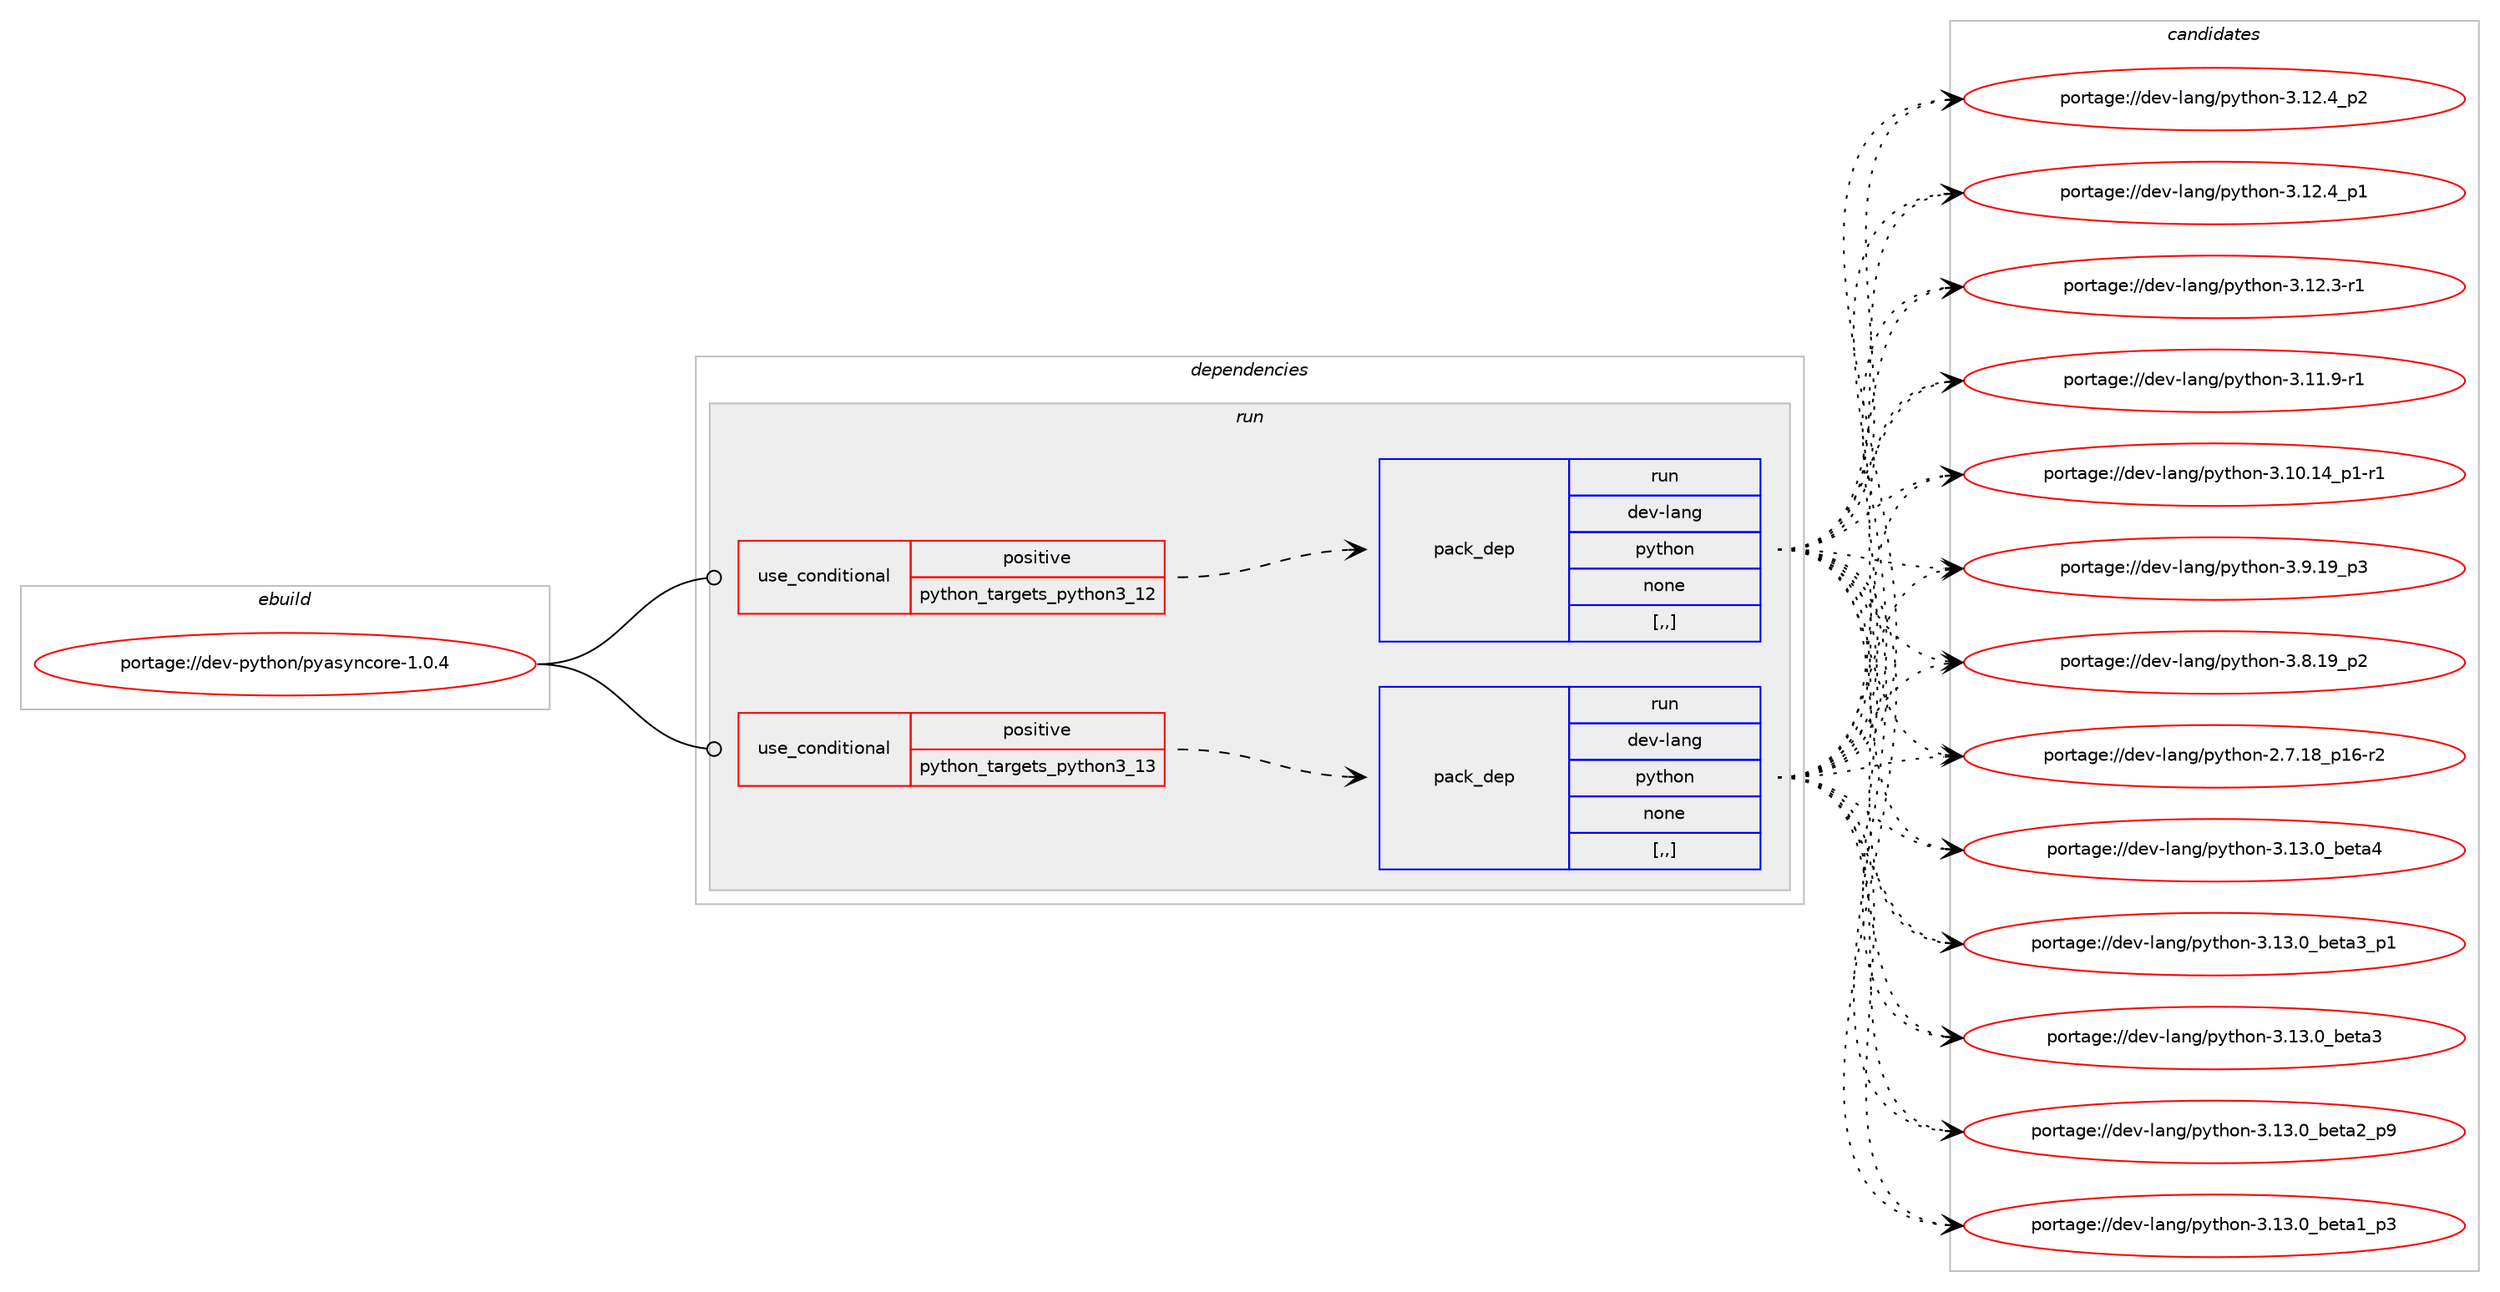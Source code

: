 digraph prolog {

# *************
# Graph options
# *************

newrank=true;
concentrate=true;
compound=true;
graph [rankdir=LR,fontname=Helvetica,fontsize=10,ranksep=1.5];#, ranksep=2.5, nodesep=0.2];
edge  [arrowhead=vee];
node  [fontname=Helvetica,fontsize=10];

# **********
# The ebuild
# **********

subgraph cluster_leftcol {
color=gray;
label=<<i>ebuild</i>>;
id [label="portage://dev-python/pyasyncore-1.0.4", color=red, width=4, href="../dev-python/pyasyncore-1.0.4.svg"];
}

# ****************
# The dependencies
# ****************

subgraph cluster_midcol {
color=gray;
label=<<i>dependencies</i>>;
subgraph cluster_compile {
fillcolor="#eeeeee";
style=filled;
label=<<i>compile</i>>;
}
subgraph cluster_compileandrun {
fillcolor="#eeeeee";
style=filled;
label=<<i>compile and run</i>>;
}
subgraph cluster_run {
fillcolor="#eeeeee";
style=filled;
label=<<i>run</i>>;
subgraph cond36639 {
dependency156039 [label=<<TABLE BORDER="0" CELLBORDER="1" CELLSPACING="0" CELLPADDING="4"><TR><TD ROWSPAN="3" CELLPADDING="10">use_conditional</TD></TR><TR><TD>positive</TD></TR><TR><TD>python_targets_python3_12</TD></TR></TABLE>>, shape=none, color=red];
subgraph pack118149 {
dependency156040 [label=<<TABLE BORDER="0" CELLBORDER="1" CELLSPACING="0" CELLPADDING="4" WIDTH="220"><TR><TD ROWSPAN="6" CELLPADDING="30">pack_dep</TD></TR><TR><TD WIDTH="110">run</TD></TR><TR><TD>dev-lang</TD></TR><TR><TD>python</TD></TR><TR><TD>none</TD></TR><TR><TD>[,,]</TD></TR></TABLE>>, shape=none, color=blue];
}
dependency156039:e -> dependency156040:w [weight=20,style="dashed",arrowhead="vee"];
}
id:e -> dependency156039:w [weight=20,style="solid",arrowhead="odot"];
subgraph cond36640 {
dependency156041 [label=<<TABLE BORDER="0" CELLBORDER="1" CELLSPACING="0" CELLPADDING="4"><TR><TD ROWSPAN="3" CELLPADDING="10">use_conditional</TD></TR><TR><TD>positive</TD></TR><TR><TD>python_targets_python3_13</TD></TR></TABLE>>, shape=none, color=red];
subgraph pack118150 {
dependency156042 [label=<<TABLE BORDER="0" CELLBORDER="1" CELLSPACING="0" CELLPADDING="4" WIDTH="220"><TR><TD ROWSPAN="6" CELLPADDING="30">pack_dep</TD></TR><TR><TD WIDTH="110">run</TD></TR><TR><TD>dev-lang</TD></TR><TR><TD>python</TD></TR><TR><TD>none</TD></TR><TR><TD>[,,]</TD></TR></TABLE>>, shape=none, color=blue];
}
dependency156041:e -> dependency156042:w [weight=20,style="dashed",arrowhead="vee"];
}
id:e -> dependency156041:w [weight=20,style="solid",arrowhead="odot"];
}
}

# **************
# The candidates
# **************

subgraph cluster_choices {
rank=same;
color=gray;
label=<<i>candidates</i>>;

subgraph choice118149 {
color=black;
nodesep=1;
choice1001011184510897110103471121211161041111104551464951464895981011169752 [label="portage://dev-lang/python-3.13.0_beta4", color=red, width=4,href="../dev-lang/python-3.13.0_beta4.svg"];
choice10010111845108971101034711212111610411111045514649514648959810111697519511249 [label="portage://dev-lang/python-3.13.0_beta3_p1", color=red, width=4,href="../dev-lang/python-3.13.0_beta3_p1.svg"];
choice1001011184510897110103471121211161041111104551464951464895981011169751 [label="portage://dev-lang/python-3.13.0_beta3", color=red, width=4,href="../dev-lang/python-3.13.0_beta3.svg"];
choice10010111845108971101034711212111610411111045514649514648959810111697509511257 [label="portage://dev-lang/python-3.13.0_beta2_p9", color=red, width=4,href="../dev-lang/python-3.13.0_beta2_p9.svg"];
choice10010111845108971101034711212111610411111045514649514648959810111697499511251 [label="portage://dev-lang/python-3.13.0_beta1_p3", color=red, width=4,href="../dev-lang/python-3.13.0_beta1_p3.svg"];
choice100101118451089711010347112121116104111110455146495046529511250 [label="portage://dev-lang/python-3.12.4_p2", color=red, width=4,href="../dev-lang/python-3.12.4_p2.svg"];
choice100101118451089711010347112121116104111110455146495046529511249 [label="portage://dev-lang/python-3.12.4_p1", color=red, width=4,href="../dev-lang/python-3.12.4_p1.svg"];
choice100101118451089711010347112121116104111110455146495046514511449 [label="portage://dev-lang/python-3.12.3-r1", color=red, width=4,href="../dev-lang/python-3.12.3-r1.svg"];
choice100101118451089711010347112121116104111110455146494946574511449 [label="portage://dev-lang/python-3.11.9-r1", color=red, width=4,href="../dev-lang/python-3.11.9-r1.svg"];
choice100101118451089711010347112121116104111110455146494846495295112494511449 [label="portage://dev-lang/python-3.10.14_p1-r1", color=red, width=4,href="../dev-lang/python-3.10.14_p1-r1.svg"];
choice100101118451089711010347112121116104111110455146574649579511251 [label="portage://dev-lang/python-3.9.19_p3", color=red, width=4,href="../dev-lang/python-3.9.19_p3.svg"];
choice100101118451089711010347112121116104111110455146564649579511250 [label="portage://dev-lang/python-3.8.19_p2", color=red, width=4,href="../dev-lang/python-3.8.19_p2.svg"];
choice100101118451089711010347112121116104111110455046554649569511249544511450 [label="portage://dev-lang/python-2.7.18_p16-r2", color=red, width=4,href="../dev-lang/python-2.7.18_p16-r2.svg"];
dependency156040:e -> choice1001011184510897110103471121211161041111104551464951464895981011169752:w [style=dotted,weight="100"];
dependency156040:e -> choice10010111845108971101034711212111610411111045514649514648959810111697519511249:w [style=dotted,weight="100"];
dependency156040:e -> choice1001011184510897110103471121211161041111104551464951464895981011169751:w [style=dotted,weight="100"];
dependency156040:e -> choice10010111845108971101034711212111610411111045514649514648959810111697509511257:w [style=dotted,weight="100"];
dependency156040:e -> choice10010111845108971101034711212111610411111045514649514648959810111697499511251:w [style=dotted,weight="100"];
dependency156040:e -> choice100101118451089711010347112121116104111110455146495046529511250:w [style=dotted,weight="100"];
dependency156040:e -> choice100101118451089711010347112121116104111110455146495046529511249:w [style=dotted,weight="100"];
dependency156040:e -> choice100101118451089711010347112121116104111110455146495046514511449:w [style=dotted,weight="100"];
dependency156040:e -> choice100101118451089711010347112121116104111110455146494946574511449:w [style=dotted,weight="100"];
dependency156040:e -> choice100101118451089711010347112121116104111110455146494846495295112494511449:w [style=dotted,weight="100"];
dependency156040:e -> choice100101118451089711010347112121116104111110455146574649579511251:w [style=dotted,weight="100"];
dependency156040:e -> choice100101118451089711010347112121116104111110455146564649579511250:w [style=dotted,weight="100"];
dependency156040:e -> choice100101118451089711010347112121116104111110455046554649569511249544511450:w [style=dotted,weight="100"];
}
subgraph choice118150 {
color=black;
nodesep=1;
choice1001011184510897110103471121211161041111104551464951464895981011169752 [label="portage://dev-lang/python-3.13.0_beta4", color=red, width=4,href="../dev-lang/python-3.13.0_beta4.svg"];
choice10010111845108971101034711212111610411111045514649514648959810111697519511249 [label="portage://dev-lang/python-3.13.0_beta3_p1", color=red, width=4,href="../dev-lang/python-3.13.0_beta3_p1.svg"];
choice1001011184510897110103471121211161041111104551464951464895981011169751 [label="portage://dev-lang/python-3.13.0_beta3", color=red, width=4,href="../dev-lang/python-3.13.0_beta3.svg"];
choice10010111845108971101034711212111610411111045514649514648959810111697509511257 [label="portage://dev-lang/python-3.13.0_beta2_p9", color=red, width=4,href="../dev-lang/python-3.13.0_beta2_p9.svg"];
choice10010111845108971101034711212111610411111045514649514648959810111697499511251 [label="portage://dev-lang/python-3.13.0_beta1_p3", color=red, width=4,href="../dev-lang/python-3.13.0_beta1_p3.svg"];
choice100101118451089711010347112121116104111110455146495046529511250 [label="portage://dev-lang/python-3.12.4_p2", color=red, width=4,href="../dev-lang/python-3.12.4_p2.svg"];
choice100101118451089711010347112121116104111110455146495046529511249 [label="portage://dev-lang/python-3.12.4_p1", color=red, width=4,href="../dev-lang/python-3.12.4_p1.svg"];
choice100101118451089711010347112121116104111110455146495046514511449 [label="portage://dev-lang/python-3.12.3-r1", color=red, width=4,href="../dev-lang/python-3.12.3-r1.svg"];
choice100101118451089711010347112121116104111110455146494946574511449 [label="portage://dev-lang/python-3.11.9-r1", color=red, width=4,href="../dev-lang/python-3.11.9-r1.svg"];
choice100101118451089711010347112121116104111110455146494846495295112494511449 [label="portage://dev-lang/python-3.10.14_p1-r1", color=red, width=4,href="../dev-lang/python-3.10.14_p1-r1.svg"];
choice100101118451089711010347112121116104111110455146574649579511251 [label="portage://dev-lang/python-3.9.19_p3", color=red, width=4,href="../dev-lang/python-3.9.19_p3.svg"];
choice100101118451089711010347112121116104111110455146564649579511250 [label="portage://dev-lang/python-3.8.19_p2", color=red, width=4,href="../dev-lang/python-3.8.19_p2.svg"];
choice100101118451089711010347112121116104111110455046554649569511249544511450 [label="portage://dev-lang/python-2.7.18_p16-r2", color=red, width=4,href="../dev-lang/python-2.7.18_p16-r2.svg"];
dependency156042:e -> choice1001011184510897110103471121211161041111104551464951464895981011169752:w [style=dotted,weight="100"];
dependency156042:e -> choice10010111845108971101034711212111610411111045514649514648959810111697519511249:w [style=dotted,weight="100"];
dependency156042:e -> choice1001011184510897110103471121211161041111104551464951464895981011169751:w [style=dotted,weight="100"];
dependency156042:e -> choice10010111845108971101034711212111610411111045514649514648959810111697509511257:w [style=dotted,weight="100"];
dependency156042:e -> choice10010111845108971101034711212111610411111045514649514648959810111697499511251:w [style=dotted,weight="100"];
dependency156042:e -> choice100101118451089711010347112121116104111110455146495046529511250:w [style=dotted,weight="100"];
dependency156042:e -> choice100101118451089711010347112121116104111110455146495046529511249:w [style=dotted,weight="100"];
dependency156042:e -> choice100101118451089711010347112121116104111110455146495046514511449:w [style=dotted,weight="100"];
dependency156042:e -> choice100101118451089711010347112121116104111110455146494946574511449:w [style=dotted,weight="100"];
dependency156042:e -> choice100101118451089711010347112121116104111110455146494846495295112494511449:w [style=dotted,weight="100"];
dependency156042:e -> choice100101118451089711010347112121116104111110455146574649579511251:w [style=dotted,weight="100"];
dependency156042:e -> choice100101118451089711010347112121116104111110455146564649579511250:w [style=dotted,weight="100"];
dependency156042:e -> choice100101118451089711010347112121116104111110455046554649569511249544511450:w [style=dotted,weight="100"];
}
}

}
